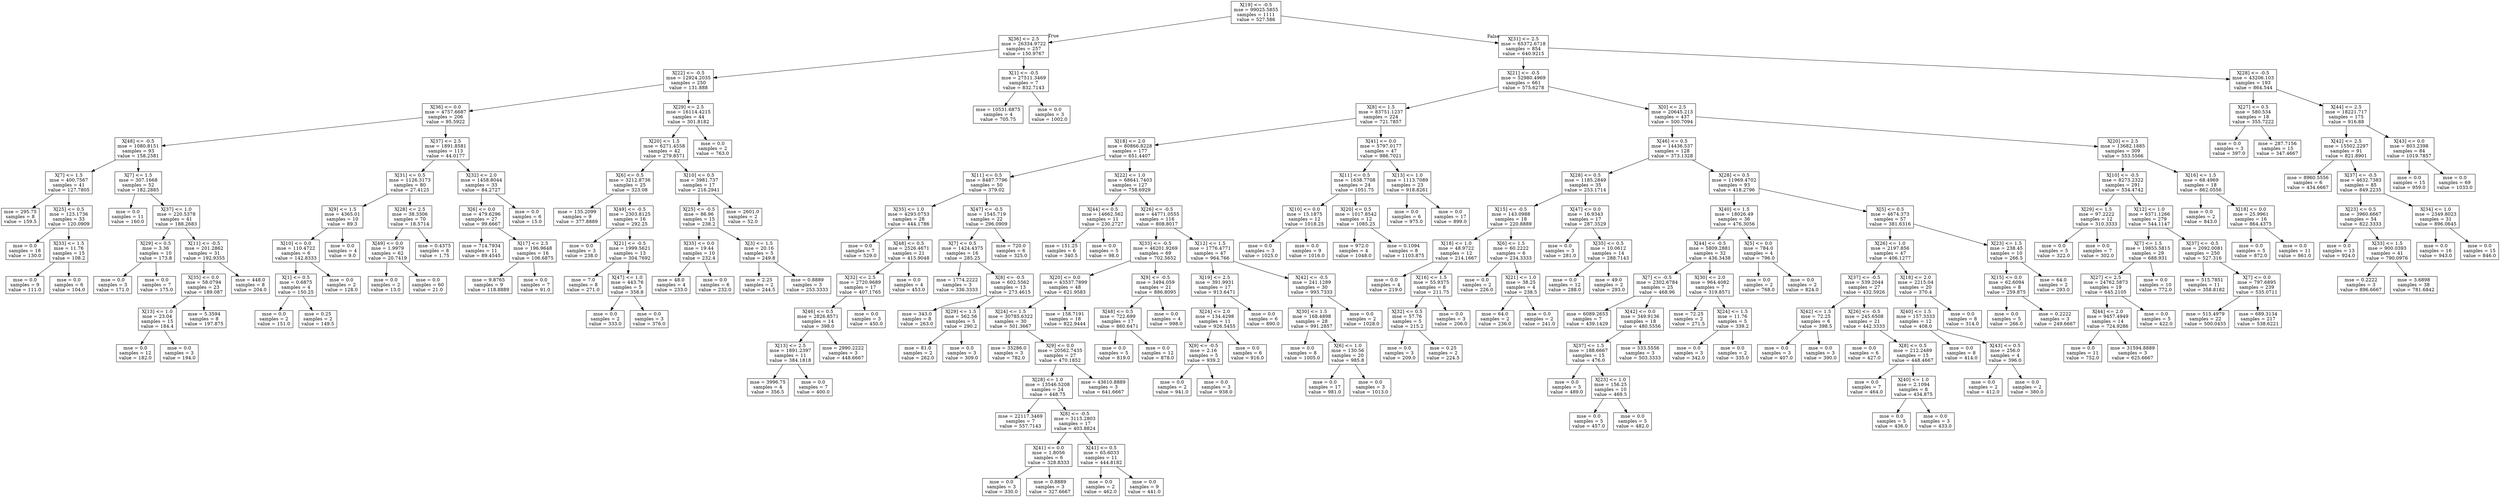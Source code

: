 digraph Tree {
node [shape=box] ;
0 [label="X[19] <= -0.5\nmse = 99025.5855\nsamples = 1111\nvalue = 527.586"] ;
1 [label="X[36] <= 2.5\nmse = 26334.9722\nsamples = 257\nvalue = 150.9767"] ;
0 -> 1 [labeldistance=2.5, labelangle=45, headlabel="True"] ;
2 [label="X[22] <= -0.5\nmse = 12924.2035\nsamples = 250\nvalue = 131.888"] ;
1 -> 2 ;
3 [label="X[36] <= 0.0\nmse = 4757.6687\nsamples = 206\nvalue = 95.5922"] ;
2 -> 3 ;
4 [label="X[48] <= -0.5\nmse = 1080.8151\nsamples = 93\nvalue = 158.2581"] ;
3 -> 4 ;
5 [label="X[7] <= 1.5\nmse = 400.7567\nsamples = 41\nvalue = 127.7805"] ;
4 -> 5 ;
6 [label="mse = 295.75\nsamples = 8\nvalue = 159.5"] ;
5 -> 6 ;
7 [label="X[25] <= 0.5\nmse = 123.1736\nsamples = 33\nvalue = 120.0909"] ;
5 -> 7 ;
8 [label="mse = 0.0\nsamples = 18\nvalue = 130.0"] ;
7 -> 8 ;
9 [label="X[33] <= 1.5\nmse = 11.76\nsamples = 15\nvalue = 108.2"] ;
7 -> 9 ;
10 [label="mse = 0.0\nsamples = 9\nvalue = 111.0"] ;
9 -> 10 ;
11 [label="mse = 0.0\nsamples = 6\nvalue = 104.0"] ;
9 -> 11 ;
12 [label="X[7] <= 1.5\nmse = 307.1668\nsamples = 52\nvalue = 182.2885"] ;
4 -> 12 ;
13 [label="mse = 0.0\nsamples = 11\nvalue = 160.0"] ;
12 -> 13 ;
14 [label="X[37] <= 1.0\nmse = 220.5378\nsamples = 41\nvalue = 188.2683"] ;
12 -> 14 ;
15 [label="X[29] <= 0.5\nmse = 3.36\nsamples = 10\nvalue = 173.8"] ;
14 -> 15 ;
16 [label="mse = 0.0\nsamples = 3\nvalue = 171.0"] ;
15 -> 16 ;
17 [label="mse = 0.0\nsamples = 7\nvalue = 175.0"] ;
15 -> 17 ;
18 [label="X[11] <= -0.5\nmse = 201.2862\nsamples = 31\nvalue = 192.9355"] ;
14 -> 18 ;
19 [label="X[35] <= 0.0\nmse = 58.0794\nsamples = 23\nvalue = 189.087"] ;
18 -> 19 ;
20 [label="X[13] <= 1.0\nmse = 23.04\nsamples = 15\nvalue = 184.4"] ;
19 -> 20 ;
21 [label="mse = 0.0\nsamples = 12\nvalue = 182.0"] ;
20 -> 21 ;
22 [label="mse = 0.0\nsamples = 3\nvalue = 194.0"] ;
20 -> 22 ;
23 [label="mse = 5.3594\nsamples = 8\nvalue = 197.875"] ;
19 -> 23 ;
24 [label="mse = 448.0\nsamples = 8\nvalue = 204.0"] ;
18 -> 24 ;
25 [label="X[37] <= 2.5\nmse = 1891.8581\nsamples = 113\nvalue = 44.0177"] ;
3 -> 25 ;
26 [label="X[31] <= 0.5\nmse = 1126.3173\nsamples = 80\nvalue = 27.4125"] ;
25 -> 26 ;
27 [label="X[9] <= 1.5\nmse = 4365.01\nsamples = 10\nvalue = 89.3"] ;
26 -> 27 ;
28 [label="X[10] <= 0.0\nmse = 110.4722\nsamples = 6\nvalue = 142.8333"] ;
27 -> 28 ;
29 [label="X[1] <= 0.5\nmse = 0.6875\nsamples = 4\nvalue = 150.25"] ;
28 -> 29 ;
30 [label="mse = 0.0\nsamples = 2\nvalue = 151.0"] ;
29 -> 30 ;
31 [label="mse = 0.25\nsamples = 2\nvalue = 149.5"] ;
29 -> 31 ;
32 [label="mse = 0.0\nsamples = 2\nvalue = 128.0"] ;
28 -> 32 ;
33 [label="mse = 0.0\nsamples = 4\nvalue = 9.0"] ;
27 -> 33 ;
34 [label="X[28] <= 2.5\nmse = 38.3306\nsamples = 70\nvalue = 18.5714"] ;
26 -> 34 ;
35 [label="X[49] <= 0.0\nmse = 1.9979\nsamples = 62\nvalue = 20.7419"] ;
34 -> 35 ;
36 [label="mse = 0.0\nsamples = 2\nvalue = 13.0"] ;
35 -> 36 ;
37 [label="mse = 0.0\nsamples = 60\nvalue = 21.0"] ;
35 -> 37 ;
38 [label="mse = 0.4375\nsamples = 8\nvalue = 1.75"] ;
34 -> 38 ;
39 [label="X[32] <= 2.0\nmse = 1458.8044\nsamples = 33\nvalue = 84.2727"] ;
25 -> 39 ;
40 [label="X[6] <= 0.0\nmse = 479.6296\nsamples = 27\nvalue = 99.6667"] ;
39 -> 40 ;
41 [label="mse = 714.7934\nsamples = 11\nvalue = 89.4545"] ;
40 -> 41 ;
42 [label="X[17] <= 2.5\nmse = 196.9648\nsamples = 16\nvalue = 106.6875"] ;
40 -> 42 ;
43 [label="mse = 9.8765\nsamples = 9\nvalue = 118.8889"] ;
42 -> 43 ;
44 [label="mse = 0.0\nsamples = 7\nvalue = 91.0"] ;
42 -> 44 ;
45 [label="mse = 0.0\nsamples = 6\nvalue = 15.0"] ;
39 -> 45 ;
46 [label="X[29] <= 2.5\nmse = 16114.4215\nsamples = 44\nvalue = 301.8182"] ;
2 -> 46 ;
47 [label="X[20] <= 1.5\nmse = 6271.4558\nsamples = 42\nvalue = 279.8571"] ;
46 -> 47 ;
48 [label="X[6] <= 0.5\nmse = 3212.8736\nsamples = 25\nvalue = 323.08"] ;
47 -> 48 ;
49 [label="mse = 135.2099\nsamples = 9\nvalue = 377.8889"] ;
48 -> 49 ;
50 [label="X[49] <= -0.5\nmse = 2303.8125\nsamples = 16\nvalue = 292.25"] ;
48 -> 50 ;
51 [label="mse = 0.0\nsamples = 3\nvalue = 238.0"] ;
50 -> 51 ;
52 [label="X[21] <= -0.5\nmse = 1999.5621\nsamples = 13\nvalue = 304.7692"] ;
50 -> 52 ;
53 [label="mse = 7.0\nsamples = 8\nvalue = 271.0"] ;
52 -> 53 ;
54 [label="X[47] <= 1.0\nmse = 443.76\nsamples = 5\nvalue = 358.8"] ;
52 -> 54 ;
55 [label="mse = 0.0\nsamples = 2\nvalue = 333.0"] ;
54 -> 55 ;
56 [label="mse = 0.0\nsamples = 3\nvalue = 376.0"] ;
54 -> 56 ;
57 [label="X[10] <= 0.5\nmse = 3981.737\nsamples = 17\nvalue = 216.2941"] ;
47 -> 57 ;
58 [label="X[25] <= -0.5\nmse = 86.96\nsamples = 15\nvalue = 238.2"] ;
57 -> 58 ;
59 [label="X[35] <= 0.0\nmse = 19.44\nsamples = 10\nvalue = 232.4"] ;
58 -> 59 ;
60 [label="mse = 48.0\nsamples = 4\nvalue = 233.0"] ;
59 -> 60 ;
61 [label="mse = 0.0\nsamples = 6\nvalue = 232.0"] ;
59 -> 61 ;
62 [label="X[3] <= 1.5\nmse = 20.16\nsamples = 5\nvalue = 249.8"] ;
58 -> 62 ;
63 [label="mse = 2.25\nsamples = 2\nvalue = 244.5"] ;
62 -> 63 ;
64 [label="mse = 0.8889\nsamples = 3\nvalue = 253.3333"] ;
62 -> 64 ;
65 [label="mse = 2601.0\nsamples = 2\nvalue = 52.0"] ;
57 -> 65 ;
66 [label="mse = 0.0\nsamples = 2\nvalue = 763.0"] ;
46 -> 66 ;
67 [label="X[1] <= -0.5\nmse = 27511.3469\nsamples = 7\nvalue = 832.7143"] ;
1 -> 67 ;
68 [label="mse = 10531.6875\nsamples = 4\nvalue = 705.75"] ;
67 -> 68 ;
69 [label="mse = 0.0\nsamples = 3\nvalue = 1002.0"] ;
67 -> 69 ;
70 [label="X[31] <= 2.5\nmse = 65372.6718\nsamples = 854\nvalue = 640.9215"] ;
0 -> 70 [labeldistance=2.5, labelangle=-45, headlabel="False"] ;
71 [label="X[21] <= -0.5\nmse = 52980.4969\nsamples = 661\nvalue = 575.6278"] ;
70 -> 71 ;
72 [label="X[8] <= 1.5\nmse = 83751.1237\nsamples = 224\nvalue = 721.7857"] ;
71 -> 72 ;
73 [label="X[18] <= 2.0\nmse = 80866.8228\nsamples = 177\nvalue = 651.4407"] ;
72 -> 73 ;
74 [label="X[11] <= 0.5\nmse = 8487.7796\nsamples = 50\nvalue = 379.02"] ;
73 -> 74 ;
75 [label="X[35] <= 1.0\nmse = 4293.0753\nsamples = 28\nvalue = 444.1786"] ;
74 -> 75 ;
76 [label="mse = 0.0\nsamples = 7\nvalue = 529.0"] ;
75 -> 76 ;
77 [label="X[48] <= 0.5\nmse = 2526.4671\nsamples = 21\nvalue = 415.9048"] ;
75 -> 77 ;
78 [label="X[32] <= 2.5\nmse = 2720.9689\nsamples = 17\nvalue = 407.1765"] ;
77 -> 78 ;
79 [label="X[46] <= 0.5\nmse = 2826.8571\nsamples = 14\nvalue = 398.0"] ;
78 -> 79 ;
80 [label="X[13] <= 2.5\nmse = 1891.2397\nsamples = 11\nvalue = 384.1818"] ;
79 -> 80 ;
81 [label="mse = 3996.75\nsamples = 4\nvalue = 356.5"] ;
80 -> 81 ;
82 [label="mse = 0.0\nsamples = 7\nvalue = 400.0"] ;
80 -> 82 ;
83 [label="mse = 2990.2222\nsamples = 3\nvalue = 448.6667"] ;
79 -> 83 ;
84 [label="mse = 0.0\nsamples = 3\nvalue = 450.0"] ;
78 -> 84 ;
85 [label="mse = 0.0\nsamples = 4\nvalue = 453.0"] ;
77 -> 85 ;
86 [label="X[47] <= -0.5\nmse = 1545.719\nsamples = 22\nvalue = 296.0909"] ;
74 -> 86 ;
87 [label="X[7] <= 0.5\nmse = 1424.4375\nsamples = 16\nvalue = 285.25"] ;
86 -> 87 ;
88 [label="mse = 1774.2222\nsamples = 3\nvalue = 336.3333"] ;
87 -> 88 ;
89 [label="X[8] <= -0.5\nmse = 602.5562\nsamples = 13\nvalue = 273.4615"] ;
87 -> 89 ;
90 [label="mse = 343.0\nsamples = 8\nvalue = 263.0"] ;
89 -> 90 ;
91 [label="X[29] <= 1.5\nmse = 562.56\nsamples = 5\nvalue = 290.2"] ;
89 -> 91 ;
92 [label="mse = 81.0\nsamples = 2\nvalue = 262.0"] ;
91 -> 92 ;
93 [label="mse = 0.0\nsamples = 3\nvalue = 309.0"] ;
91 -> 93 ;
94 [label="mse = 720.0\nsamples = 6\nvalue = 325.0"] ;
86 -> 94 ;
95 [label="X[22] <= 1.0\nmse = 68641.7403\nsamples = 127\nvalue = 758.6929"] ;
73 -> 95 ;
96 [label="X[44] <= 0.5\nmse = 14662.562\nsamples = 11\nvalue = 230.2727"] ;
95 -> 96 ;
97 [label="mse = 151.25\nsamples = 6\nvalue = 340.5"] ;
96 -> 97 ;
98 [label="mse = 0.0\nsamples = 5\nvalue = 98.0"] ;
96 -> 98 ;
99 [label="X[26] <= -0.5\nmse = 44771.0555\nsamples = 116\nvalue = 808.8017"] ;
95 -> 99 ;
100 [label="X[33] <= -0.5\nmse = 46201.9269\nsamples = 69\nvalue = 702.5652"] ;
99 -> 100 ;
101 [label="X[20] <= 0.0\nmse = 43537.7899\nsamples = 48\nvalue = 621.9583"] ;
100 -> 101 ;
102 [label="X[24] <= 1.5\nmse = 30785.6322\nsamples = 30\nvalue = 501.3667"] ;
101 -> 102 ;
103 [label="mse = 35286.0\nsamples = 3\nvalue = 782.0"] ;
102 -> 103 ;
104 [label="X[9] <= 0.0\nmse = 20562.7435\nsamples = 27\nvalue = 470.1852"] ;
102 -> 104 ;
105 [label="X[28] <= 1.0\nmse = 13546.5208\nsamples = 24\nvalue = 448.75"] ;
104 -> 105 ;
106 [label="mse = 22117.3469\nsamples = 7\nvalue = 557.7143"] ;
105 -> 106 ;
107 [label="X[8] <= -0.5\nmse = 3115.2803\nsamples = 17\nvalue = 403.8824"] ;
105 -> 107 ;
108 [label="X[41] <= 0.0\nmse = 1.8056\nsamples = 6\nvalue = 328.8333"] ;
107 -> 108 ;
109 [label="mse = 0.0\nsamples = 3\nvalue = 330.0"] ;
108 -> 109 ;
110 [label="mse = 0.8889\nsamples = 3\nvalue = 327.6667"] ;
108 -> 110 ;
111 [label="X[41] <= 0.5\nmse = 65.6033\nsamples = 11\nvalue = 444.8182"] ;
107 -> 111 ;
112 [label="mse = 0.0\nsamples = 2\nvalue = 462.0"] ;
111 -> 112 ;
113 [label="mse = 0.0\nsamples = 9\nvalue = 441.0"] ;
111 -> 113 ;
114 [label="mse = 43610.8889\nsamples = 3\nvalue = 641.6667"] ;
104 -> 114 ;
115 [label="mse = 158.7191\nsamples = 18\nvalue = 822.9444"] ;
101 -> 115 ;
116 [label="X[9] <= -0.5\nmse = 3494.059\nsamples = 21\nvalue = 886.8095"] ;
100 -> 116 ;
117 [label="X[48] <= 0.5\nmse = 722.699\nsamples = 17\nvalue = 860.6471"] ;
116 -> 117 ;
118 [label="mse = 0.0\nsamples = 5\nvalue = 819.0"] ;
117 -> 118 ;
119 [label="mse = 0.0\nsamples = 12\nvalue = 878.0"] ;
117 -> 119 ;
120 [label="mse = 0.0\nsamples = 4\nvalue = 998.0"] ;
116 -> 120 ;
121 [label="X[12] <= 1.5\nmse = 1776.4771\nsamples = 47\nvalue = 964.766"] ;
99 -> 121 ;
122 [label="X[19] <= 2.5\nmse = 391.9931\nsamples = 17\nvalue = 913.6471"] ;
121 -> 122 ;
123 [label="X[24] <= 2.0\nmse = 134.4298\nsamples = 11\nvalue = 926.5455"] ;
122 -> 123 ;
124 [label="X[9] <= -0.5\nmse = 2.16\nsamples = 5\nvalue = 939.2"] ;
123 -> 124 ;
125 [label="mse = 0.0\nsamples = 2\nvalue = 941.0"] ;
124 -> 125 ;
126 [label="mse = 0.0\nsamples = 3\nvalue = 938.0"] ;
124 -> 126 ;
127 [label="mse = 0.0\nsamples = 6\nvalue = 916.0"] ;
123 -> 127 ;
128 [label="mse = 0.0\nsamples = 6\nvalue = 890.0"] ;
122 -> 128 ;
129 [label="X[42] <= -0.5\nmse = 241.1289\nsamples = 30\nvalue = 993.7333"] ;
121 -> 129 ;
130 [label="X[30] <= 1.5\nmse = 168.4898\nsamples = 28\nvalue = 991.2857"] ;
129 -> 130 ;
131 [label="mse = 0.0\nsamples = 8\nvalue = 1005.0"] ;
130 -> 131 ;
132 [label="X[6] <= 1.0\nmse = 130.56\nsamples = 20\nvalue = 985.8"] ;
130 -> 132 ;
133 [label="mse = 0.0\nsamples = 17\nvalue = 981.0"] ;
132 -> 133 ;
134 [label="mse = 0.0\nsamples = 3\nvalue = 1013.0"] ;
132 -> 134 ;
135 [label="mse = 0.0\nsamples = 2\nvalue = 1028.0"] ;
129 -> 135 ;
136 [label="X[41] <= 0.0\nmse = 5797.0177\nsamples = 47\nvalue = 986.7021"] ;
72 -> 136 ;
137 [label="X[11] <= 0.5\nmse = 1638.7708\nsamples = 24\nvalue = 1051.75"] ;
136 -> 137 ;
138 [label="X[10] <= 0.0\nmse = 15.1875\nsamples = 12\nvalue = 1018.25"] ;
137 -> 138 ;
139 [label="mse = 0.0\nsamples = 3\nvalue = 1025.0"] ;
138 -> 139 ;
140 [label="mse = 0.0\nsamples = 9\nvalue = 1016.0"] ;
138 -> 140 ;
141 [label="X[20] <= 0.5\nmse = 1017.8542\nsamples = 12\nvalue = 1085.25"] ;
137 -> 141 ;
142 [label="mse = 972.0\nsamples = 4\nvalue = 1048.0"] ;
141 -> 142 ;
143 [label="mse = 0.1094\nsamples = 8\nvalue = 1103.875"] ;
141 -> 143 ;
144 [label="X[13] <= 1.0\nmse = 1113.7089\nsamples = 23\nvalue = 918.8261"] ;
136 -> 144 ;
145 [label="mse = 0.0\nsamples = 6\nvalue = 975.0"] ;
144 -> 145 ;
146 [label="mse = 0.0\nsamples = 17\nvalue = 899.0"] ;
144 -> 146 ;
147 [label="X[0] <= 2.5\nmse = 20645.213\nsamples = 437\nvalue = 500.7094"] ;
71 -> 147 ;
148 [label="X[46] <= 0.5\nmse = 14436.537\nsamples = 128\nvalue = 373.1328"] ;
147 -> 148 ;
149 [label="X[28] <= 0.5\nmse = 1185.2849\nsamples = 35\nvalue = 253.1714"] ;
148 -> 149 ;
150 [label="X[15] <= -0.5\nmse = 143.0988\nsamples = 18\nvalue = 220.8889"] ;
149 -> 150 ;
151 [label="X[18] <= 1.0\nmse = 48.9722\nsamples = 12\nvalue = 214.1667"] ;
150 -> 151 ;
152 [label="mse = 0.0\nsamples = 4\nvalue = 219.0"] ;
151 -> 152 ;
153 [label="X[16] <= 1.5\nmse = 55.9375\nsamples = 8\nvalue = 211.75"] ;
151 -> 153 ;
154 [label="X[32] <= 0.5\nmse = 57.76\nsamples = 5\nvalue = 215.2"] ;
153 -> 154 ;
155 [label="mse = 0.0\nsamples = 3\nvalue = 209.0"] ;
154 -> 155 ;
156 [label="mse = 0.25\nsamples = 2\nvalue = 224.5"] ;
154 -> 156 ;
157 [label="mse = 0.0\nsamples = 3\nvalue = 206.0"] ;
153 -> 157 ;
158 [label="X[6] <= 1.5\nmse = 60.2222\nsamples = 6\nvalue = 234.3333"] ;
150 -> 158 ;
159 [label="mse = 0.0\nsamples = 2\nvalue = 226.0"] ;
158 -> 159 ;
160 [label="X[21] <= 1.0\nmse = 38.25\nsamples = 4\nvalue = 238.5"] ;
158 -> 160 ;
161 [label="mse = 64.0\nsamples = 2\nvalue = 236.0"] ;
160 -> 161 ;
162 [label="mse = 0.0\nsamples = 2\nvalue = 241.0"] ;
160 -> 162 ;
163 [label="X[47] <= 0.0\nmse = 16.9343\nsamples = 17\nvalue = 287.3529"] ;
149 -> 163 ;
164 [label="mse = 0.0\nsamples = 3\nvalue = 281.0"] ;
163 -> 164 ;
165 [label="X[35] <= 0.5\nmse = 10.0612\nsamples = 14\nvalue = 288.7143"] ;
163 -> 165 ;
166 [label="mse = 0.0\nsamples = 12\nvalue = 288.0"] ;
165 -> 166 ;
167 [label="mse = 49.0\nsamples = 2\nvalue = 293.0"] ;
165 -> 167 ;
168 [label="X[28] <= 0.5\nmse = 11969.4702\nsamples = 93\nvalue = 418.2796"] ;
148 -> 168 ;
169 [label="X[40] <= 1.5\nmse = 18026.49\nsamples = 36\nvalue = 476.3056"] ;
168 -> 169 ;
170 [label="X[44] <= -0.5\nmse = 5809.2881\nsamples = 32\nvalue = 436.3438"] ;
169 -> 170 ;
171 [label="X[7] <= -0.5\nmse = 2302.6784\nsamples = 25\nvalue = 468.96"] ;
170 -> 171 ;
172 [label="mse = 6089.2653\nsamples = 7\nvalue = 439.1429"] ;
171 -> 172 ;
173 [label="X[42] <= 0.0\nmse = 349.9136\nsamples = 18\nvalue = 480.5556"] ;
171 -> 173 ;
174 [label="X[37] <= 1.5\nmse = 188.6667\nsamples = 15\nvalue = 476.0"] ;
173 -> 174 ;
175 [label="mse = 0.0\nsamples = 5\nvalue = 489.0"] ;
174 -> 175 ;
176 [label="X[23] <= 1.0\nmse = 156.25\nsamples = 10\nvalue = 469.5"] ;
174 -> 176 ;
177 [label="mse = 0.0\nsamples = 5\nvalue = 457.0"] ;
176 -> 177 ;
178 [label="mse = 0.0\nsamples = 5\nvalue = 482.0"] ;
176 -> 178 ;
179 [label="mse = 533.5556\nsamples = 3\nvalue = 503.3333"] ;
173 -> 179 ;
180 [label="X[30] <= 2.0\nmse = 964.4082\nsamples = 7\nvalue = 319.8571"] ;
170 -> 180 ;
181 [label="mse = 72.25\nsamples = 2\nvalue = 271.5"] ;
180 -> 181 ;
182 [label="X[24] <= 1.5\nmse = 11.76\nsamples = 5\nvalue = 339.2"] ;
180 -> 182 ;
183 [label="mse = 0.0\nsamples = 3\nvalue = 342.0"] ;
182 -> 183 ;
184 [label="mse = 0.0\nsamples = 2\nvalue = 335.0"] ;
182 -> 184 ;
185 [label="X[5] <= 0.0\nmse = 784.0\nsamples = 4\nvalue = 796.0"] ;
169 -> 185 ;
186 [label="mse = 0.0\nsamples = 2\nvalue = 768.0"] ;
185 -> 186 ;
187 [label="mse = 0.0\nsamples = 2\nvalue = 824.0"] ;
185 -> 187 ;
188 [label="X[5] <= 0.5\nmse = 4674.373\nsamples = 57\nvalue = 381.6316"] ;
168 -> 188 ;
189 [label="X[26] <= 1.0\nmse = 2197.856\nsamples = 47\nvalue = 406.1277"] ;
188 -> 189 ;
190 [label="X[37] <= -0.5\nmse = 539.2044\nsamples = 27\nvalue = 432.5926"] ;
189 -> 190 ;
191 [label="X[42] <= 1.5\nmse = 72.25\nsamples = 6\nvalue = 398.5"] ;
190 -> 191 ;
192 [label="mse = 0.0\nsamples = 3\nvalue = 407.0"] ;
191 -> 192 ;
193 [label="mse = 0.0\nsamples = 3\nvalue = 390.0"] ;
191 -> 193 ;
194 [label="X[26] <= -0.5\nmse = 245.6508\nsamples = 21\nvalue = 442.3333"] ;
190 -> 194 ;
195 [label="mse = 0.0\nsamples = 6\nvalue = 427.0"] ;
194 -> 195 ;
196 [label="X[8] <= 0.5\nmse = 212.2489\nsamples = 15\nvalue = 448.4667"] ;
194 -> 196 ;
197 [label="mse = 0.0\nsamples = 7\nvalue = 464.0"] ;
196 -> 197 ;
198 [label="X[40] <= 1.0\nmse = 2.1094\nsamples = 8\nvalue = 434.875"] ;
196 -> 198 ;
199 [label="mse = 0.0\nsamples = 5\nvalue = 436.0"] ;
198 -> 199 ;
200 [label="mse = 0.0\nsamples = 3\nvalue = 433.0"] ;
198 -> 200 ;
201 [label="X[18] <= 2.0\nmse = 2215.04\nsamples = 20\nvalue = 370.4"] ;
189 -> 201 ;
202 [label="X[40] <= 1.5\nmse = 157.3333\nsamples = 12\nvalue = 408.0"] ;
201 -> 202 ;
203 [label="mse = 0.0\nsamples = 8\nvalue = 414.0"] ;
202 -> 203 ;
204 [label="X[43] <= 0.5\nmse = 256.0\nsamples = 4\nvalue = 396.0"] ;
202 -> 204 ;
205 [label="mse = 0.0\nsamples = 2\nvalue = 412.0"] ;
204 -> 205 ;
206 [label="mse = 0.0\nsamples = 2\nvalue = 380.0"] ;
204 -> 206 ;
207 [label="mse = 0.0\nsamples = 8\nvalue = 314.0"] ;
201 -> 207 ;
208 [label="X[23] <= 1.5\nmse = 238.45\nsamples = 10\nvalue = 266.5"] ;
188 -> 208 ;
209 [label="X[15] <= 0.0\nmse = 62.6094\nsamples = 8\nvalue = 259.875"] ;
208 -> 209 ;
210 [label="mse = 0.0\nsamples = 5\nvalue = 266.0"] ;
209 -> 210 ;
211 [label="mse = 0.2222\nsamples = 3\nvalue = 249.6667"] ;
209 -> 211 ;
212 [label="mse = 64.0\nsamples = 2\nvalue = 293.0"] ;
208 -> 212 ;
213 [label="X[20] <= 2.5\nmse = 13682.1885\nsamples = 309\nvalue = 553.5566"] ;
147 -> 213 ;
214 [label="X[10] <= -0.5\nmse = 8273.2322\nsamples = 291\nvalue = 534.4742"] ;
213 -> 214 ;
215 [label="X[29] <= 1.5\nmse = 97.2222\nsamples = 12\nvalue = 310.3333"] ;
214 -> 215 ;
216 [label="mse = 0.0\nsamples = 5\nvalue = 322.0"] ;
215 -> 216 ;
217 [label="mse = 0.0\nsamples = 7\nvalue = 302.0"] ;
215 -> 217 ;
218 [label="X[12] <= 1.0\nmse = 6371.1266\nsamples = 279\nvalue = 544.1147"] ;
214 -> 218 ;
219 [label="X[7] <= 1.5\nmse = 19855.5815\nsamples = 29\nvalue = 688.931"] ;
218 -> 219 ;
220 [label="X[27] <= 2.5\nmse = 24762.5873\nsamples = 19\nvalue = 645.2105"] ;
219 -> 220 ;
221 [label="X[44] <= 2.0\nmse = 9457.4949\nsamples = 14\nvalue = 724.9286"] ;
220 -> 221 ;
222 [label="mse = 0.0\nsamples = 11\nvalue = 752.0"] ;
221 -> 222 ;
223 [label="mse = 31594.8889\nsamples = 3\nvalue = 625.6667"] ;
221 -> 223 ;
224 [label="mse = 0.0\nsamples = 5\nvalue = 422.0"] ;
220 -> 224 ;
225 [label="mse = 0.0\nsamples = 10\nvalue = 772.0"] ;
219 -> 225 ;
226 [label="X[37] <= -0.5\nmse = 2092.0081\nsamples = 250\nvalue = 527.316"] ;
218 -> 226 ;
227 [label="mse = 515.7851\nsamples = 11\nvalue = 358.8182"] ;
226 -> 227 ;
228 [label="X[7] <= 0.0\nmse = 797.6895\nsamples = 239\nvalue = 535.0711"] ;
226 -> 228 ;
229 [label="mse = 515.4979\nsamples = 22\nvalue = 500.0455"] ;
228 -> 229 ;
230 [label="mse = 689.3134\nsamples = 217\nvalue = 538.6221"] ;
228 -> 230 ;
231 [label="X[16] <= 1.5\nmse = 68.4969\nsamples = 18\nvalue = 862.0556"] ;
213 -> 231 ;
232 [label="mse = 0.0\nsamples = 2\nvalue = 843.0"] ;
231 -> 232 ;
233 [label="X[18] <= 0.0\nmse = 25.9961\nsamples = 16\nvalue = 864.4375"] ;
231 -> 233 ;
234 [label="mse = 0.0\nsamples = 5\nvalue = 872.0"] ;
233 -> 234 ;
235 [label="mse = 0.0\nsamples = 11\nvalue = 861.0"] ;
233 -> 235 ;
236 [label="X[28] <= -0.5\nmse = 43206.103\nsamples = 193\nvalue = 864.544"] ;
70 -> 236 ;
237 [label="X[27] <= 0.5\nmse = 580.534\nsamples = 18\nvalue = 355.7222"] ;
236 -> 237 ;
238 [label="mse = 0.0\nsamples = 3\nvalue = 397.0"] ;
237 -> 238 ;
239 [label="mse = 287.7156\nsamples = 15\nvalue = 347.4667"] ;
237 -> 239 ;
240 [label="X[44] <= 2.5\nmse = 18221.717\nsamples = 175\nvalue = 916.88"] ;
236 -> 240 ;
241 [label="X[42] <= 2.5\nmse = 15502.2297\nsamples = 91\nvalue = 821.8901"] ;
240 -> 241 ;
242 [label="mse = 8960.5556\nsamples = 6\nvalue = 434.6667"] ;
241 -> 242 ;
243 [label="X[37] <= -0.5\nmse = 4632.7383\nsamples = 85\nvalue = 849.2235"] ;
241 -> 243 ;
244 [label="X[23] <= 0.5\nmse = 3960.6667\nsamples = 54\nvalue = 822.3333"] ;
243 -> 244 ;
245 [label="mse = 0.0\nsamples = 13\nvalue = 924.0"] ;
244 -> 245 ;
246 [label="X[33] <= 1.5\nmse = 900.0393\nsamples = 41\nvalue = 790.0976"] ;
244 -> 246 ;
247 [label="mse = 0.2222\nsamples = 3\nvalue = 896.6667"] ;
246 -> 247 ;
248 [label="mse = 3.6898\nsamples = 38\nvalue = 781.6842"] ;
246 -> 248 ;
249 [label="X[34] <= 1.0\nmse = 2349.8023\nsamples = 31\nvalue = 896.0645"] ;
243 -> 249 ;
250 [label="mse = 0.0\nsamples = 16\nvalue = 943.0"] ;
249 -> 250 ;
251 [label="mse = 0.0\nsamples = 15\nvalue = 846.0"] ;
249 -> 251 ;
252 [label="X[43] <= 0.0\nmse = 803.2398\nsamples = 84\nvalue = 1019.7857"] ;
240 -> 252 ;
253 [label="mse = 0.0\nsamples = 15\nvalue = 959.0"] ;
252 -> 253 ;
254 [label="mse = 0.0\nsamples = 69\nvalue = 1033.0"] ;
252 -> 254 ;
}